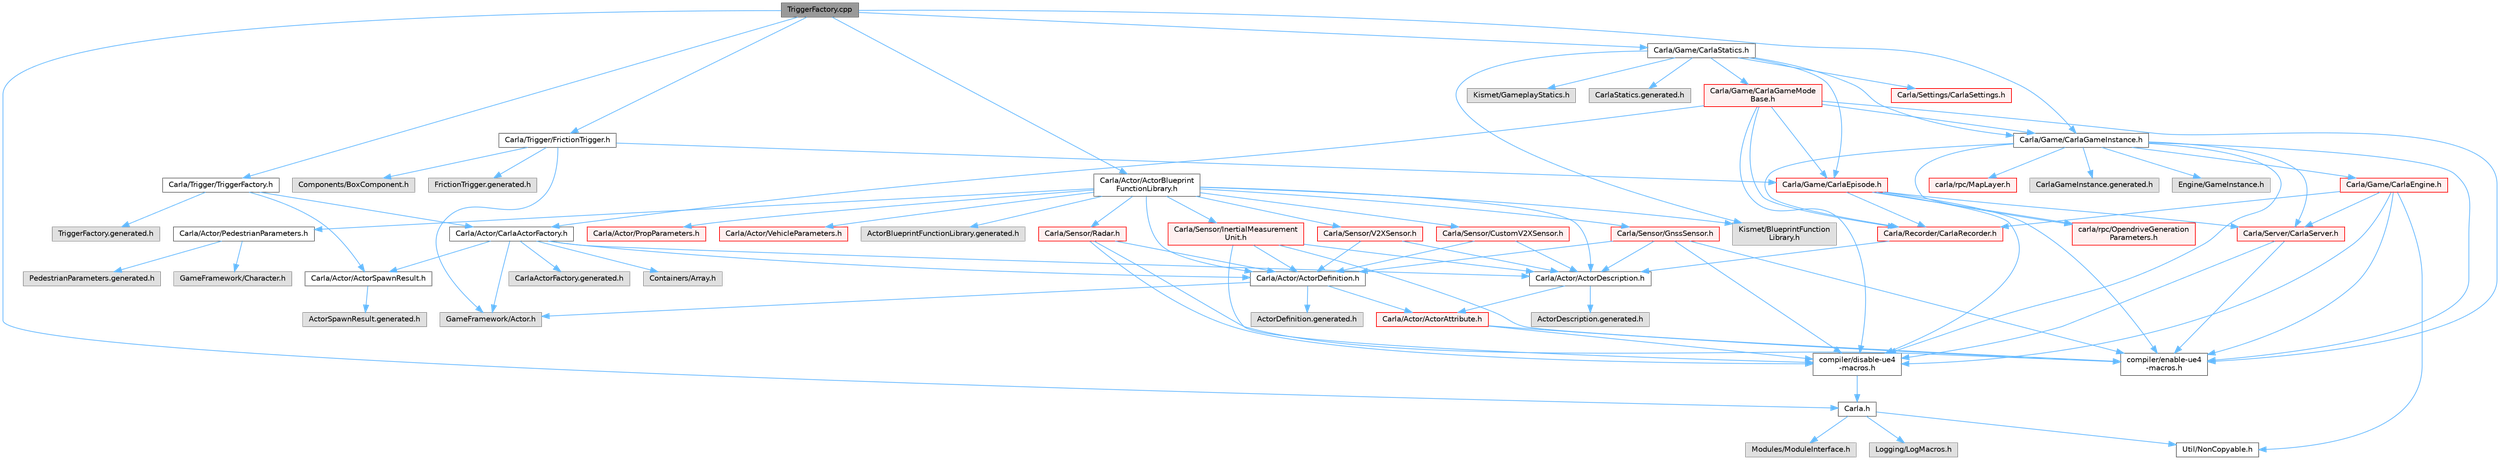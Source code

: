digraph "TriggerFactory.cpp"
{
 // INTERACTIVE_SVG=YES
 // LATEX_PDF_SIZE
  bgcolor="transparent";
  edge [fontname=Helvetica,fontsize=10,labelfontname=Helvetica,labelfontsize=10];
  node [fontname=Helvetica,fontsize=10,shape=box,height=0.2,width=0.4];
  Node1 [id="Node000001",label="TriggerFactory.cpp",height=0.2,width=0.4,color="gray40", fillcolor="grey60", style="filled", fontcolor="black",tooltip=" "];
  Node1 -> Node2 [id="edge1_Node000001_Node000002",color="steelblue1",style="solid",tooltip=" "];
  Node2 [id="Node000002",label="Carla.h",height=0.2,width=0.4,color="grey40", fillcolor="white", style="filled",URL="$d7/d7d/Carla_8h.html",tooltip=" "];
  Node2 -> Node3 [id="edge2_Node000002_Node000003",color="steelblue1",style="solid",tooltip=" "];
  Node3 [id="Node000003",label="Util/NonCopyable.h",height=0.2,width=0.4,color="grey40", fillcolor="white", style="filled",URL="$d4/d57/Unreal_2CarlaUE4_2Plugins_2Carla_2Source_2Carla_2Util_2NonCopyable_8h.html",tooltip=" "];
  Node2 -> Node4 [id="edge3_Node000002_Node000004",color="steelblue1",style="solid",tooltip=" "];
  Node4 [id="Node000004",label="Logging/LogMacros.h",height=0.2,width=0.4,color="grey60", fillcolor="#E0E0E0", style="filled",tooltip=" "];
  Node2 -> Node5 [id="edge4_Node000002_Node000005",color="steelblue1",style="solid",tooltip=" "];
  Node5 [id="Node000005",label="Modules/ModuleInterface.h",height=0.2,width=0.4,color="grey60", fillcolor="#E0E0E0", style="filled",tooltip=" "];
  Node1 -> Node6 [id="edge5_Node000001_Node000006",color="steelblue1",style="solid",tooltip=" "];
  Node6 [id="Node000006",label="Carla/Trigger/TriggerFactory.h",height=0.2,width=0.4,color="grey40", fillcolor="white", style="filled",URL="$dc/d94/TriggerFactory_8h.html",tooltip=" "];
  Node6 -> Node7 [id="edge6_Node000006_Node000007",color="steelblue1",style="solid",tooltip=" "];
  Node7 [id="Node000007",label="Carla/Actor/ActorSpawnResult.h",height=0.2,width=0.4,color="grey40", fillcolor="white", style="filled",URL="$df/d9f/ActorSpawnResult_8h.html",tooltip=" "];
  Node7 -> Node8 [id="edge7_Node000007_Node000008",color="steelblue1",style="solid",tooltip=" "];
  Node8 [id="Node000008",label="ActorSpawnResult.generated.h",height=0.2,width=0.4,color="grey60", fillcolor="#E0E0E0", style="filled",tooltip=" "];
  Node6 -> Node9 [id="edge8_Node000006_Node000009",color="steelblue1",style="solid",tooltip=" "];
  Node9 [id="Node000009",label="Carla/Actor/CarlaActorFactory.h",height=0.2,width=0.4,color="grey40", fillcolor="white", style="filled",URL="$d4/d24/CarlaActorFactory_8h.html",tooltip=" "];
  Node9 -> Node10 [id="edge9_Node000009_Node000010",color="steelblue1",style="solid",tooltip=" "];
  Node10 [id="Node000010",label="Carla/Actor/ActorDefinition.h",height=0.2,width=0.4,color="grey40", fillcolor="white", style="filled",URL="$d0/d65/Unreal_2CarlaUE4_2Plugins_2Carla_2Source_2Carla_2Actor_2ActorDefinition_8h.html",tooltip=" "];
  Node10 -> Node11 [id="edge10_Node000010_Node000011",color="steelblue1",style="solid",tooltip=" "];
  Node11 [id="Node000011",label="Carla/Actor/ActorAttribute.h",height=0.2,width=0.4,color="red", fillcolor="#FFF0F0", style="filled",URL="$d6/d1a/Unreal_2CarlaUE4_2Plugins_2Carla_2Source_2Carla_2Actor_2ActorAttribute_8h.html",tooltip=" "];
  Node11 -> Node12 [id="edge11_Node000011_Node000012",color="steelblue1",style="solid",tooltip=" "];
  Node12 [id="Node000012",label="compiler/disable-ue4\l-macros.h",height=0.2,width=0.4,color="grey40", fillcolor="white", style="filled",URL="$d2/d02/disable-ue4-macros_8h.html",tooltip=" "];
  Node12 -> Node2 [id="edge12_Node000012_Node000002",color="steelblue1",style="solid",tooltip=" "];
  Node11 -> Node15 [id="edge13_Node000011_Node000015",color="steelblue1",style="solid",tooltip=" "];
  Node15 [id="Node000015",label="compiler/enable-ue4\l-macros.h",height=0.2,width=0.4,color="grey40", fillcolor="white", style="filled",URL="$d9/da2/enable-ue4-macros_8h.html",tooltip=" "];
  Node10 -> Node17 [id="edge14_Node000010_Node000017",color="steelblue1",style="solid",tooltip=" "];
  Node17 [id="Node000017",label="GameFramework/Actor.h",height=0.2,width=0.4,color="grey60", fillcolor="#E0E0E0", style="filled",tooltip=" "];
  Node10 -> Node18 [id="edge15_Node000010_Node000018",color="steelblue1",style="solid",tooltip=" "];
  Node18 [id="Node000018",label="ActorDefinition.generated.h",height=0.2,width=0.4,color="grey60", fillcolor="#E0E0E0", style="filled",tooltip=" "];
  Node9 -> Node19 [id="edge16_Node000009_Node000019",color="steelblue1",style="solid",tooltip=" "];
  Node19 [id="Node000019",label="Carla/Actor/ActorDescription.h",height=0.2,width=0.4,color="grey40", fillcolor="white", style="filled",URL="$d4/de6/Unreal_2CarlaUE4_2Plugins_2Carla_2Source_2Carla_2Actor_2ActorDescription_8h.html",tooltip=" "];
  Node19 -> Node11 [id="edge17_Node000019_Node000011",color="steelblue1",style="solid",tooltip=" "];
  Node19 -> Node20 [id="edge18_Node000019_Node000020",color="steelblue1",style="solid",tooltip=" "];
  Node20 [id="Node000020",label="ActorDescription.generated.h",height=0.2,width=0.4,color="grey60", fillcolor="#E0E0E0", style="filled",tooltip=" "];
  Node9 -> Node7 [id="edge19_Node000009_Node000007",color="steelblue1",style="solid",tooltip=" "];
  Node9 -> Node21 [id="edge20_Node000009_Node000021",color="steelblue1",style="solid",tooltip=" "];
  Node21 [id="Node000021",label="Containers/Array.h",height=0.2,width=0.4,color="grey60", fillcolor="#E0E0E0", style="filled",tooltip=" "];
  Node9 -> Node17 [id="edge21_Node000009_Node000017",color="steelblue1",style="solid",tooltip=" "];
  Node9 -> Node22 [id="edge22_Node000009_Node000022",color="steelblue1",style="solid",tooltip=" "];
  Node22 [id="Node000022",label="CarlaActorFactory.generated.h",height=0.2,width=0.4,color="grey60", fillcolor="#E0E0E0", style="filled",tooltip=" "];
  Node6 -> Node23 [id="edge23_Node000006_Node000023",color="steelblue1",style="solid",tooltip=" "];
  Node23 [id="Node000023",label="TriggerFactory.generated.h",height=0.2,width=0.4,color="grey60", fillcolor="#E0E0E0", style="filled",tooltip=" "];
  Node1 -> Node24 [id="edge24_Node000001_Node000024",color="steelblue1",style="solid",tooltip=" "];
  Node24 [id="Node000024",label="Carla/Actor/ActorBlueprint\lFunctionLibrary.h",height=0.2,width=0.4,color="grey40", fillcolor="white", style="filled",URL="$d7/dda/ActorBlueprintFunctionLibrary_8h.html",tooltip=" "];
  Node24 -> Node10 [id="edge25_Node000024_Node000010",color="steelblue1",style="solid",tooltip=" "];
  Node24 -> Node19 [id="edge26_Node000024_Node000019",color="steelblue1",style="solid",tooltip=" "];
  Node24 -> Node25 [id="edge27_Node000024_Node000025",color="steelblue1",style="solid",tooltip=" "];
  Node25 [id="Node000025",label="Carla/Actor/PedestrianParameters.h",height=0.2,width=0.4,color="grey40", fillcolor="white", style="filled",URL="$d5/dca/PedestrianParameters_8h.html",tooltip=" "];
  Node25 -> Node26 [id="edge28_Node000025_Node000026",color="steelblue1",style="solid",tooltip=" "];
  Node26 [id="Node000026",label="GameFramework/Character.h",height=0.2,width=0.4,color="grey60", fillcolor="#E0E0E0", style="filled",tooltip=" "];
  Node25 -> Node27 [id="edge29_Node000025_Node000027",color="steelblue1",style="solid",tooltip=" "];
  Node27 [id="Node000027",label="PedestrianParameters.generated.h",height=0.2,width=0.4,color="grey60", fillcolor="#E0E0E0", style="filled",tooltip=" "];
  Node24 -> Node28 [id="edge30_Node000024_Node000028",color="steelblue1",style="solid",tooltip=" "];
  Node28 [id="Node000028",label="Carla/Actor/PropParameters.h",height=0.2,width=0.4,color="red", fillcolor="#FFF0F0", style="filled",URL="$dc/d01/PropParameters_8h.html",tooltip=" "];
  Node24 -> Node31 [id="edge31_Node000024_Node000031",color="steelblue1",style="solid",tooltip=" "];
  Node31 [id="Node000031",label="Carla/Actor/VehicleParameters.h",height=0.2,width=0.4,color="red", fillcolor="#FFF0F0", style="filled",URL="$d1/d1b/VehicleParameters_8h.html",tooltip=" "];
  Node24 -> Node74 [id="edge32_Node000024_Node000074",color="steelblue1",style="solid",tooltip=" "];
  Node74 [id="Node000074",label="Carla/Sensor/GnssSensor.h",height=0.2,width=0.4,color="red", fillcolor="#FFF0F0", style="filled",URL="$d9/d73/GnssSensor_8h.html",tooltip=" "];
  Node74 -> Node10 [id="edge33_Node000074_Node000010",color="steelblue1",style="solid",tooltip=" "];
  Node74 -> Node19 [id="edge34_Node000074_Node000019",color="steelblue1",style="solid",tooltip=" "];
  Node74 -> Node12 [id="edge35_Node000074_Node000012",color="steelblue1",style="solid",tooltip=" "];
  Node74 -> Node15 [id="edge36_Node000074_Node000015",color="steelblue1",style="solid",tooltip=" "];
  Node24 -> Node353 [id="edge37_Node000024_Node000353",color="steelblue1",style="solid",tooltip=" "];
  Node353 [id="Node000353",label="Carla/Sensor/Radar.h",height=0.2,width=0.4,color="red", fillcolor="#FFF0F0", style="filled",URL="$d6/de9/Radar_8h.html",tooltip=" "];
  Node353 -> Node10 [id="edge38_Node000353_Node000010",color="steelblue1",style="solid",tooltip=" "];
  Node353 -> Node12 [id="edge39_Node000353_Node000012",color="steelblue1",style="solid",tooltip=" "];
  Node353 -> Node15 [id="edge40_Node000353_Node000015",color="steelblue1",style="solid",tooltip=" "];
  Node24 -> Node355 [id="edge41_Node000024_Node000355",color="steelblue1",style="solid",tooltip=" "];
  Node355 [id="Node000355",label="Carla/Sensor/InertialMeasurement\lUnit.h",height=0.2,width=0.4,color="red", fillcolor="#FFF0F0", style="filled",URL="$d7/dfa/InertialMeasurementUnit_8h.html",tooltip=" "];
  Node355 -> Node10 [id="edge42_Node000355_Node000010",color="steelblue1",style="solid",tooltip=" "];
  Node355 -> Node19 [id="edge43_Node000355_Node000019",color="steelblue1",style="solid",tooltip=" "];
  Node355 -> Node12 [id="edge44_Node000355_Node000012",color="steelblue1",style="solid",tooltip=" "];
  Node355 -> Node15 [id="edge45_Node000355_Node000015",color="steelblue1",style="solid",tooltip=" "];
  Node24 -> Node357 [id="edge46_Node000024_Node000357",color="steelblue1",style="solid",tooltip=" "];
  Node357 [id="Node000357",label="Carla/Sensor/V2XSensor.h",height=0.2,width=0.4,color="red", fillcolor="#FFF0F0", style="filled",URL="$d1/d71/V2XSensor_8h.html",tooltip=" "];
  Node357 -> Node10 [id="edge47_Node000357_Node000010",color="steelblue1",style="solid",tooltip=" "];
  Node357 -> Node19 [id="edge48_Node000357_Node000019",color="steelblue1",style="solid",tooltip=" "];
  Node24 -> Node362 [id="edge49_Node000024_Node000362",color="steelblue1",style="solid",tooltip=" "];
  Node362 [id="Node000362",label="Carla/Sensor/CustomV2XSensor.h",height=0.2,width=0.4,color="red", fillcolor="#FFF0F0", style="filled",URL="$df/d4b/CustomV2XSensor_8h.html",tooltip=" "];
  Node362 -> Node10 [id="edge50_Node000362_Node000010",color="steelblue1",style="solid",tooltip=" "];
  Node362 -> Node19 [id="edge51_Node000362_Node000019",color="steelblue1",style="solid",tooltip=" "];
  Node24 -> Node274 [id="edge52_Node000024_Node000274",color="steelblue1",style="solid",tooltip=" "];
  Node274 [id="Node000274",label="Kismet/BlueprintFunction\lLibrary.h",height=0.2,width=0.4,color="grey60", fillcolor="#E0E0E0", style="filled",tooltip=" "];
  Node24 -> Node364 [id="edge53_Node000024_Node000364",color="steelblue1",style="solid",tooltip=" "];
  Node364 [id="Node000364",label="ActorBlueprintFunctionLibrary.generated.h",height=0.2,width=0.4,color="grey60", fillcolor="#E0E0E0", style="filled",tooltip=" "];
  Node1 -> Node365 [id="edge54_Node000001_Node000365",color="steelblue1",style="solid",tooltip=" "];
  Node365 [id="Node000365",label="Carla/Game/CarlaGameInstance.h",height=0.2,width=0.4,color="grey40", fillcolor="white", style="filled",URL="$d2/dba/CarlaGameInstance_8h.html",tooltip=" "];
  Node365 -> Node366 [id="edge55_Node000365_Node000366",color="steelblue1",style="solid",tooltip=" "];
  Node366 [id="Node000366",label="Engine/GameInstance.h",height=0.2,width=0.4,color="grey60", fillcolor="#E0E0E0", style="filled",tooltip=" "];
  Node365 -> Node346 [id="edge56_Node000365_Node000346",color="steelblue1",style="solid",tooltip=" "];
  Node346 [id="Node000346",label="Carla/Game/CarlaEngine.h",height=0.2,width=0.4,color="red", fillcolor="#FFF0F0", style="filled",URL="$d0/d11/CarlaEngine_8h.html",tooltip=" "];
  Node346 -> Node223 [id="edge57_Node000346_Node000223",color="steelblue1",style="solid",tooltip=" "];
  Node223 [id="Node000223",label="Carla/Recorder/CarlaRecorder.h",height=0.2,width=0.4,color="red", fillcolor="#FFF0F0", style="filled",URL="$d9/d6a/CarlaRecorder_8h.html",tooltip=" "];
  Node223 -> Node19 [id="edge58_Node000223_Node000019",color="steelblue1",style="solid",tooltip=" "];
  Node346 -> Node255 [id="edge59_Node000346_Node000255",color="steelblue1",style="solid",tooltip=" "];
  Node255 [id="Node000255",label="Carla/Server/CarlaServer.h",height=0.2,width=0.4,color="red", fillcolor="#FFF0F0", style="filled",URL="$d0/d35/CarlaServer_8h.html",tooltip=" "];
  Node255 -> Node12 [id="edge60_Node000255_Node000012",color="steelblue1",style="solid",tooltip=" "];
  Node255 -> Node15 [id="edge61_Node000255_Node000015",color="steelblue1",style="solid",tooltip=" "];
  Node346 -> Node3 [id="edge62_Node000346_Node000003",color="steelblue1",style="solid",tooltip=" "];
  Node346 -> Node12 [id="edge63_Node000346_Node000012",color="steelblue1",style="solid",tooltip=" "];
  Node346 -> Node15 [id="edge64_Node000346_Node000015",color="steelblue1",style="solid",tooltip=" "];
  Node365 -> Node223 [id="edge65_Node000365_Node000223",color="steelblue1",style="solid",tooltip=" "];
  Node365 -> Node255 [id="edge66_Node000365_Node000255",color="steelblue1",style="solid",tooltip=" "];
  Node365 -> Node12 [id="edge67_Node000365_Node000012",color="steelblue1",style="solid",tooltip=" "];
  Node365 -> Node367 [id="edge68_Node000365_Node000367",color="steelblue1",style="solid",tooltip=" "];
  Node367 [id="Node000367",label="carla/rpc/MapLayer.h",height=0.2,width=0.4,color="red", fillcolor="#FFF0F0", style="filled",URL="$d0/dc2/MapLayer_8h.html",tooltip=" "];
  Node365 -> Node330 [id="edge69_Node000365_Node000330",color="steelblue1",style="solid",tooltip=" "];
  Node330 [id="Node000330",label="carla/rpc/OpendriveGeneration\lParameters.h",height=0.2,width=0.4,color="red", fillcolor="#FFF0F0", style="filled",URL="$d9/d3b/OpendriveGenerationParameters_8h.html",tooltip=" "];
  Node365 -> Node15 [id="edge70_Node000365_Node000015",color="steelblue1",style="solid",tooltip=" "];
  Node365 -> Node368 [id="edge71_Node000365_Node000368",color="steelblue1",style="solid",tooltip=" "];
  Node368 [id="Node000368",label="CarlaGameInstance.generated.h",height=0.2,width=0.4,color="grey60", fillcolor="#E0E0E0", style="filled",tooltip=" "];
  Node1 -> Node369 [id="edge72_Node000001_Node000369",color="steelblue1",style="solid",tooltip=" "];
  Node369 [id="Node000369",label="Carla/Game/CarlaStatics.h",height=0.2,width=0.4,color="grey40", fillcolor="white", style="filled",URL="$d9/dc8/CarlaStatics_8h.html",tooltip=" "];
  Node369 -> Node76 [id="edge73_Node000369_Node000076",color="steelblue1",style="solid",tooltip=" "];
  Node76 [id="Node000076",label="Carla/Game/CarlaEpisode.h",height=0.2,width=0.4,color="red", fillcolor="#FFF0F0", style="filled",URL="$de/db8/CarlaEpisode_8h.html",tooltip=" "];
  Node76 -> Node223 [id="edge74_Node000076_Node000223",color="steelblue1",style="solid",tooltip=" "];
  Node76 -> Node255 [id="edge75_Node000076_Node000255",color="steelblue1",style="solid",tooltip=" "];
  Node76 -> Node12 [id="edge76_Node000076_Node000012",color="steelblue1",style="solid",tooltip=" "];
  Node76 -> Node330 [id="edge77_Node000076_Node000330",color="steelblue1",style="solid",tooltip=" "];
  Node76 -> Node15 [id="edge78_Node000076_Node000015",color="steelblue1",style="solid",tooltip=" "];
  Node369 -> Node365 [id="edge79_Node000369_Node000365",color="steelblue1",style="solid",tooltip=" "];
  Node369 -> Node370 [id="edge80_Node000369_Node000370",color="steelblue1",style="solid",tooltip=" "];
  Node370 [id="Node000370",label="Carla/Game/CarlaGameMode\lBase.h",height=0.2,width=0.4,color="red", fillcolor="#FFF0F0", style="filled",URL="$d3/d49/CarlaGameModeBase_8h.html",tooltip=" "];
  Node370 -> Node12 [id="edge81_Node000370_Node000012",color="steelblue1",style="solid",tooltip=" "];
  Node370 -> Node15 [id="edge82_Node000370_Node000015",color="steelblue1",style="solid",tooltip=" "];
  Node370 -> Node9 [id="edge83_Node000370_Node000009",color="steelblue1",style="solid",tooltip=" "];
  Node370 -> Node76 [id="edge84_Node000370_Node000076",color="steelblue1",style="solid",tooltip=" "];
  Node370 -> Node365 [id="edge85_Node000370_Node000365",color="steelblue1",style="solid",tooltip=" "];
  Node370 -> Node223 [id="edge86_Node000370_Node000223",color="steelblue1",style="solid",tooltip=" "];
  Node369 -> Node411 [id="edge87_Node000369_Node000411",color="steelblue1",style="solid",tooltip=" "];
  Node411 [id="Node000411",label="Carla/Settings/CarlaSettings.h",height=0.2,width=0.4,color="red", fillcolor="#FFF0F0", style="filled",URL="$d3/d4e/CarlaSettings_8h.html",tooltip=" "];
  Node369 -> Node413 [id="edge88_Node000369_Node000413",color="steelblue1",style="solid",tooltip=" "];
  Node413 [id="Node000413",label="Kismet/GameplayStatics.h",height=0.2,width=0.4,color="grey60", fillcolor="#E0E0E0", style="filled",tooltip=" "];
  Node369 -> Node274 [id="edge89_Node000369_Node000274",color="steelblue1",style="solid",tooltip=" "];
  Node369 -> Node414 [id="edge90_Node000369_Node000414",color="steelblue1",style="solid",tooltip=" "];
  Node414 [id="Node000414",label="CarlaStatics.generated.h",height=0.2,width=0.4,color="grey60", fillcolor="#E0E0E0", style="filled",tooltip=" "];
  Node1 -> Node415 [id="edge91_Node000001_Node000415",color="steelblue1",style="solid",tooltip=" "];
  Node415 [id="Node000415",label="Carla/Trigger/FrictionTrigger.h",height=0.2,width=0.4,color="grey40", fillcolor="white", style="filled",URL="$d4/d30/FrictionTrigger_8h.html",tooltip=" "];
  Node415 -> Node17 [id="edge92_Node000415_Node000017",color="steelblue1",style="solid",tooltip=" "];
  Node415 -> Node293 [id="edge93_Node000415_Node000293",color="steelblue1",style="solid",tooltip=" "];
  Node293 [id="Node000293",label="Components/BoxComponent.h",height=0.2,width=0.4,color="grey60", fillcolor="#E0E0E0", style="filled",tooltip=" "];
  Node415 -> Node76 [id="edge94_Node000415_Node000076",color="steelblue1",style="solid",tooltip=" "];
  Node415 -> Node416 [id="edge95_Node000415_Node000416",color="steelblue1",style="solid",tooltip=" "];
  Node416 [id="Node000416",label="FrictionTrigger.generated.h",height=0.2,width=0.4,color="grey60", fillcolor="#E0E0E0", style="filled",tooltip=" "];
}
